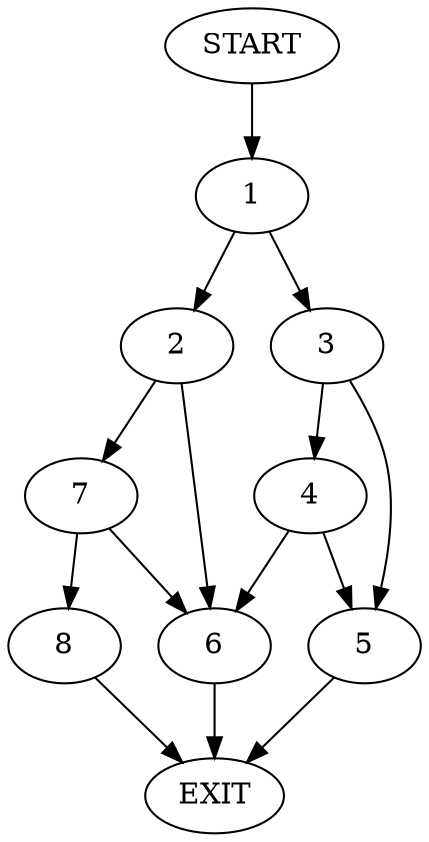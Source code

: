 digraph {
0 [label="START"]
9 [label="EXIT"]
0 -> 1
1 -> 2
1 -> 3
3 -> 4
3 -> 5
2 -> 6
2 -> 7
5 -> 9
4 -> 6
4 -> 5
6 -> 9
7 -> 6
7 -> 8
8 -> 9
}
